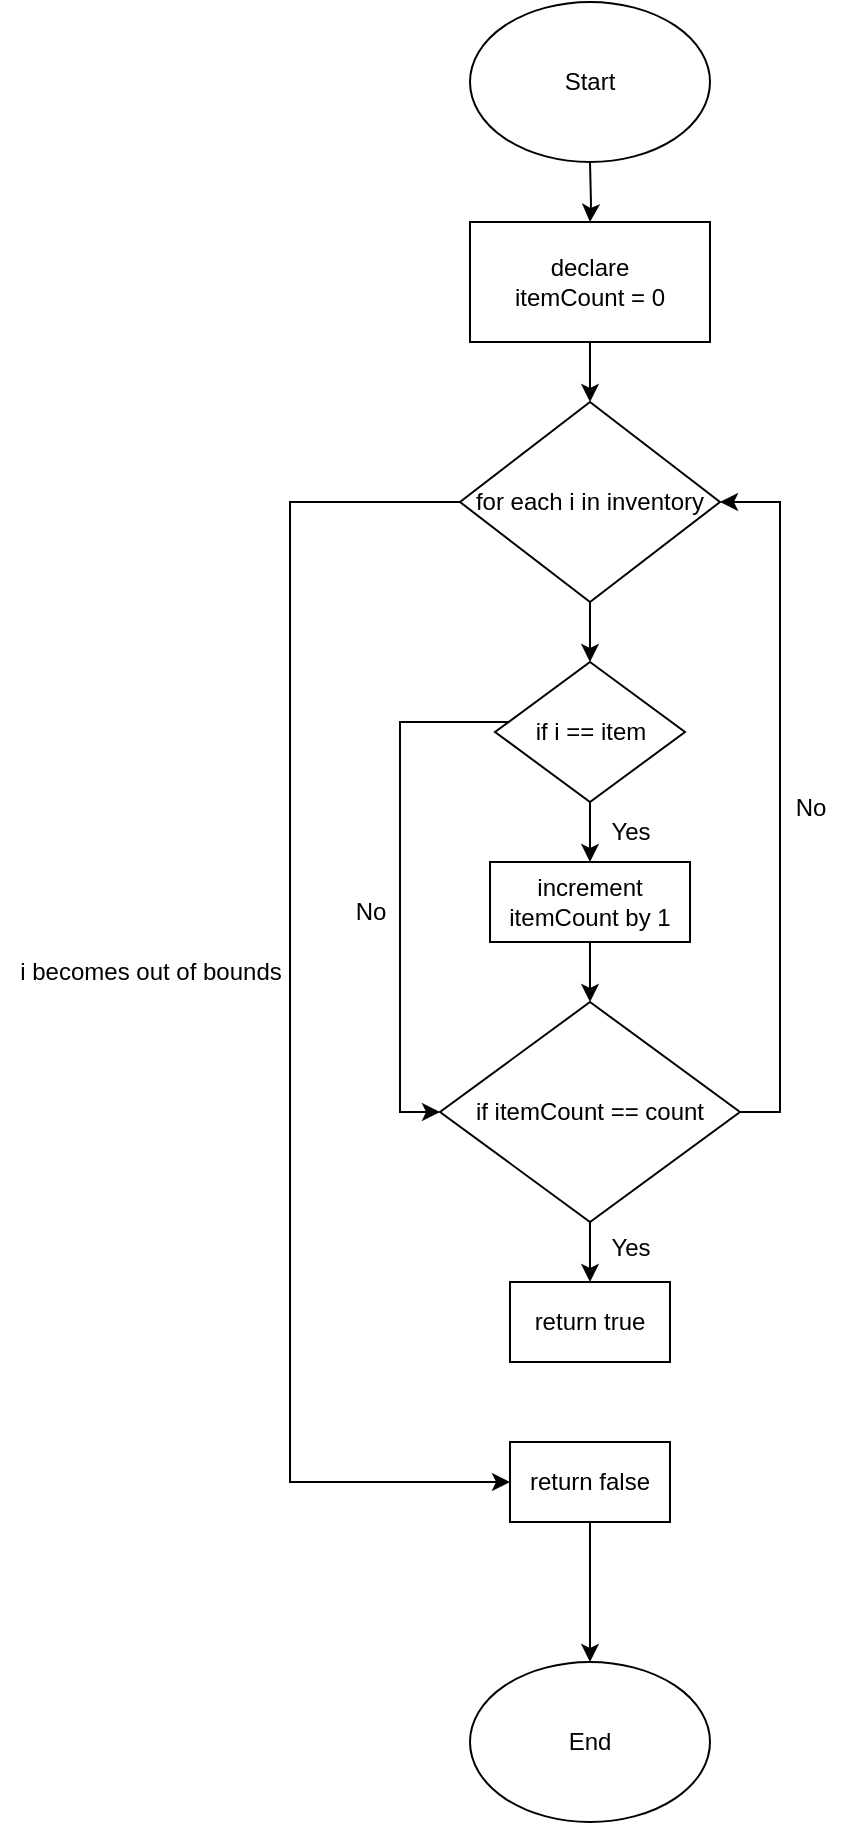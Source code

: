 <mxfile version="21.8.2" type="device">
  <diagram name="Page-1" id="za-sz7mzxvu8OcfB6mP7">
    <mxGraphModel dx="631" dy="1543" grid="1" gridSize="10" guides="1" tooltips="1" connect="1" arrows="1" fold="1" page="1" pageScale="1" pageWidth="850" pageHeight="1100" math="0" shadow="0">
      <root>
        <mxCell id="0" />
        <mxCell id="1" parent="0" />
        <mxCell id="gxDeiR9fAYpv9sYWWfp6-3" value="" style="edgeStyle=orthogonalEdgeStyle;rounded=0;orthogonalLoop=1;jettySize=auto;html=1;" edge="1" parent="1" target="gxDeiR9fAYpv9sYWWfp6-2">
          <mxGeometry relative="1" as="geometry">
            <mxPoint x="440.0" y="-950" as="sourcePoint" />
          </mxGeometry>
        </mxCell>
        <mxCell id="gxDeiR9fAYpv9sYWWfp6-5" value="" style="edgeStyle=orthogonalEdgeStyle;rounded=0;orthogonalLoop=1;jettySize=auto;html=1;" edge="1" parent="1" source="gxDeiR9fAYpv9sYWWfp6-2" target="gxDeiR9fAYpv9sYWWfp6-4">
          <mxGeometry relative="1" as="geometry" />
        </mxCell>
        <mxCell id="gxDeiR9fAYpv9sYWWfp6-2" value="declare &lt;br&gt;itemCount = 0" style="rounded=0;whiteSpace=wrap;html=1;" vertex="1" parent="1">
          <mxGeometry x="380" y="-920" width="120" height="60" as="geometry" />
        </mxCell>
        <mxCell id="gxDeiR9fAYpv9sYWWfp6-7" value="" style="edgeStyle=orthogonalEdgeStyle;rounded=0;orthogonalLoop=1;jettySize=auto;html=1;" edge="1" parent="1" source="gxDeiR9fAYpv9sYWWfp6-4" target="gxDeiR9fAYpv9sYWWfp6-6">
          <mxGeometry relative="1" as="geometry" />
        </mxCell>
        <mxCell id="gxDeiR9fAYpv9sYWWfp6-22" style="edgeStyle=orthogonalEdgeStyle;rounded=0;orthogonalLoop=1;jettySize=auto;html=1;exitX=0;exitY=0.5;exitDx=0;exitDy=0;entryX=0;entryY=0.5;entryDx=0;entryDy=0;" edge="1" parent="1" source="gxDeiR9fAYpv9sYWWfp6-4" target="gxDeiR9fAYpv9sYWWfp6-14">
          <mxGeometry relative="1" as="geometry">
            <Array as="points">
              <mxPoint x="290" y="-780" />
              <mxPoint x="290" y="-290" />
            </Array>
          </mxGeometry>
        </mxCell>
        <mxCell id="gxDeiR9fAYpv9sYWWfp6-4" value="for each i in inventory" style="rhombus;whiteSpace=wrap;html=1;" vertex="1" parent="1">
          <mxGeometry x="375" y="-830" width="130" height="100" as="geometry" />
        </mxCell>
        <mxCell id="gxDeiR9fAYpv9sYWWfp6-9" value="" style="edgeStyle=orthogonalEdgeStyle;rounded=0;orthogonalLoop=1;jettySize=auto;html=1;" edge="1" parent="1" source="gxDeiR9fAYpv9sYWWfp6-6" target="gxDeiR9fAYpv9sYWWfp6-8">
          <mxGeometry relative="1" as="geometry" />
        </mxCell>
        <mxCell id="gxDeiR9fAYpv9sYWWfp6-19" style="edgeStyle=orthogonalEdgeStyle;rounded=0;orthogonalLoop=1;jettySize=auto;html=1;entryX=0;entryY=0.5;entryDx=0;entryDy=0;" edge="1" parent="1" target="gxDeiR9fAYpv9sYWWfp6-10">
          <mxGeometry relative="1" as="geometry">
            <mxPoint x="400.002" y="-659.996" as="sourcePoint" />
            <mxPoint x="324.98" y="-504.98" as="targetPoint" />
            <Array as="points">
              <mxPoint x="400" y="-670" />
              <mxPoint x="345" y="-670" />
              <mxPoint x="345" y="-475" />
            </Array>
          </mxGeometry>
        </mxCell>
        <mxCell id="gxDeiR9fAYpv9sYWWfp6-6" value="if i == item" style="rhombus;whiteSpace=wrap;html=1;" vertex="1" parent="1">
          <mxGeometry x="392.5" y="-700" width="95" height="70" as="geometry" />
        </mxCell>
        <mxCell id="gxDeiR9fAYpv9sYWWfp6-11" value="" style="edgeStyle=orthogonalEdgeStyle;rounded=0;orthogonalLoop=1;jettySize=auto;html=1;" edge="1" parent="1" source="gxDeiR9fAYpv9sYWWfp6-8" target="gxDeiR9fAYpv9sYWWfp6-10">
          <mxGeometry relative="1" as="geometry" />
        </mxCell>
        <mxCell id="gxDeiR9fAYpv9sYWWfp6-8" value="increment itemCount by 1" style="whiteSpace=wrap;html=1;" vertex="1" parent="1">
          <mxGeometry x="390" y="-600" width="100" height="40" as="geometry" />
        </mxCell>
        <mxCell id="gxDeiR9fAYpv9sYWWfp6-13" value="" style="edgeStyle=orthogonalEdgeStyle;rounded=0;orthogonalLoop=1;jettySize=auto;html=1;" edge="1" parent="1" source="gxDeiR9fAYpv9sYWWfp6-10" target="gxDeiR9fAYpv9sYWWfp6-12">
          <mxGeometry relative="1" as="geometry" />
        </mxCell>
        <mxCell id="gxDeiR9fAYpv9sYWWfp6-15" style="edgeStyle=orthogonalEdgeStyle;rounded=0;orthogonalLoop=1;jettySize=auto;html=1;exitX=1;exitY=0.5;exitDx=0;exitDy=0;entryX=1;entryY=0.5;entryDx=0;entryDy=0;" edge="1" parent="1" source="gxDeiR9fAYpv9sYWWfp6-10" target="gxDeiR9fAYpv9sYWWfp6-4">
          <mxGeometry relative="1" as="geometry" />
        </mxCell>
        <mxCell id="gxDeiR9fAYpv9sYWWfp6-10" value="if itemCount == count" style="rhombus;whiteSpace=wrap;html=1;" vertex="1" parent="1">
          <mxGeometry x="365" y="-530" width="150" height="110" as="geometry" />
        </mxCell>
        <mxCell id="gxDeiR9fAYpv9sYWWfp6-12" value="return true" style="whiteSpace=wrap;html=1;" vertex="1" parent="1">
          <mxGeometry x="400" y="-390" width="80" height="40" as="geometry" />
        </mxCell>
        <mxCell id="gxDeiR9fAYpv9sYWWfp6-25" value="" style="edgeStyle=orthogonalEdgeStyle;rounded=0;orthogonalLoop=1;jettySize=auto;html=1;" edge="1" parent="1" source="gxDeiR9fAYpv9sYWWfp6-14">
          <mxGeometry relative="1" as="geometry">
            <mxPoint x="440" y="-200" as="targetPoint" />
          </mxGeometry>
        </mxCell>
        <mxCell id="gxDeiR9fAYpv9sYWWfp6-14" value="return false" style="rounded=0;whiteSpace=wrap;html=1;" vertex="1" parent="1">
          <mxGeometry x="400" y="-310" width="80" height="40" as="geometry" />
        </mxCell>
        <mxCell id="gxDeiR9fAYpv9sYWWfp6-16" value="No" style="text;html=1;align=center;verticalAlign=middle;resizable=0;points=[];autosize=1;strokeColor=none;fillColor=none;" vertex="1" parent="1">
          <mxGeometry x="530" y="-642" width="40" height="30" as="geometry" />
        </mxCell>
        <mxCell id="gxDeiR9fAYpv9sYWWfp6-17" value="Yes" style="text;html=1;align=center;verticalAlign=middle;resizable=0;points=[];autosize=1;strokeColor=none;fillColor=none;" vertex="1" parent="1">
          <mxGeometry x="440" y="-422" width="40" height="30" as="geometry" />
        </mxCell>
        <mxCell id="gxDeiR9fAYpv9sYWWfp6-18" value="Yes" style="text;html=1;align=center;verticalAlign=middle;resizable=0;points=[];autosize=1;strokeColor=none;fillColor=none;" vertex="1" parent="1">
          <mxGeometry x="440" y="-630" width="40" height="30" as="geometry" />
        </mxCell>
        <mxCell id="gxDeiR9fAYpv9sYWWfp6-20" value="No" style="text;html=1;align=center;verticalAlign=middle;resizable=0;points=[];autosize=1;strokeColor=none;fillColor=none;" vertex="1" parent="1">
          <mxGeometry x="310" y="-590" width="40" height="30" as="geometry" />
        </mxCell>
        <mxCell id="gxDeiR9fAYpv9sYWWfp6-23" value="i becomes out of bounds" style="text;html=1;align=center;verticalAlign=middle;resizable=0;points=[];autosize=1;strokeColor=none;fillColor=none;" vertex="1" parent="1">
          <mxGeometry x="145" y="-560" width="150" height="30" as="geometry" />
        </mxCell>
        <mxCell id="gxDeiR9fAYpv9sYWWfp6-27" value="Start" style="ellipse;whiteSpace=wrap;html=1;" vertex="1" parent="1">
          <mxGeometry x="380" y="-1030" width="120" height="80" as="geometry" />
        </mxCell>
        <mxCell id="gxDeiR9fAYpv9sYWWfp6-28" value="End" style="ellipse;whiteSpace=wrap;html=1;" vertex="1" parent="1">
          <mxGeometry x="380" y="-200" width="120" height="80" as="geometry" />
        </mxCell>
      </root>
    </mxGraphModel>
  </diagram>
</mxfile>
